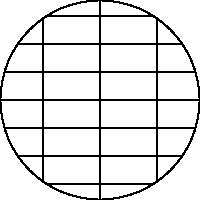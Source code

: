 size(0,100);
import patterns;
add("tile",tile(1cm,0.5cm));
filldraw(unitcircle,pattern("tile"));
shipout();

